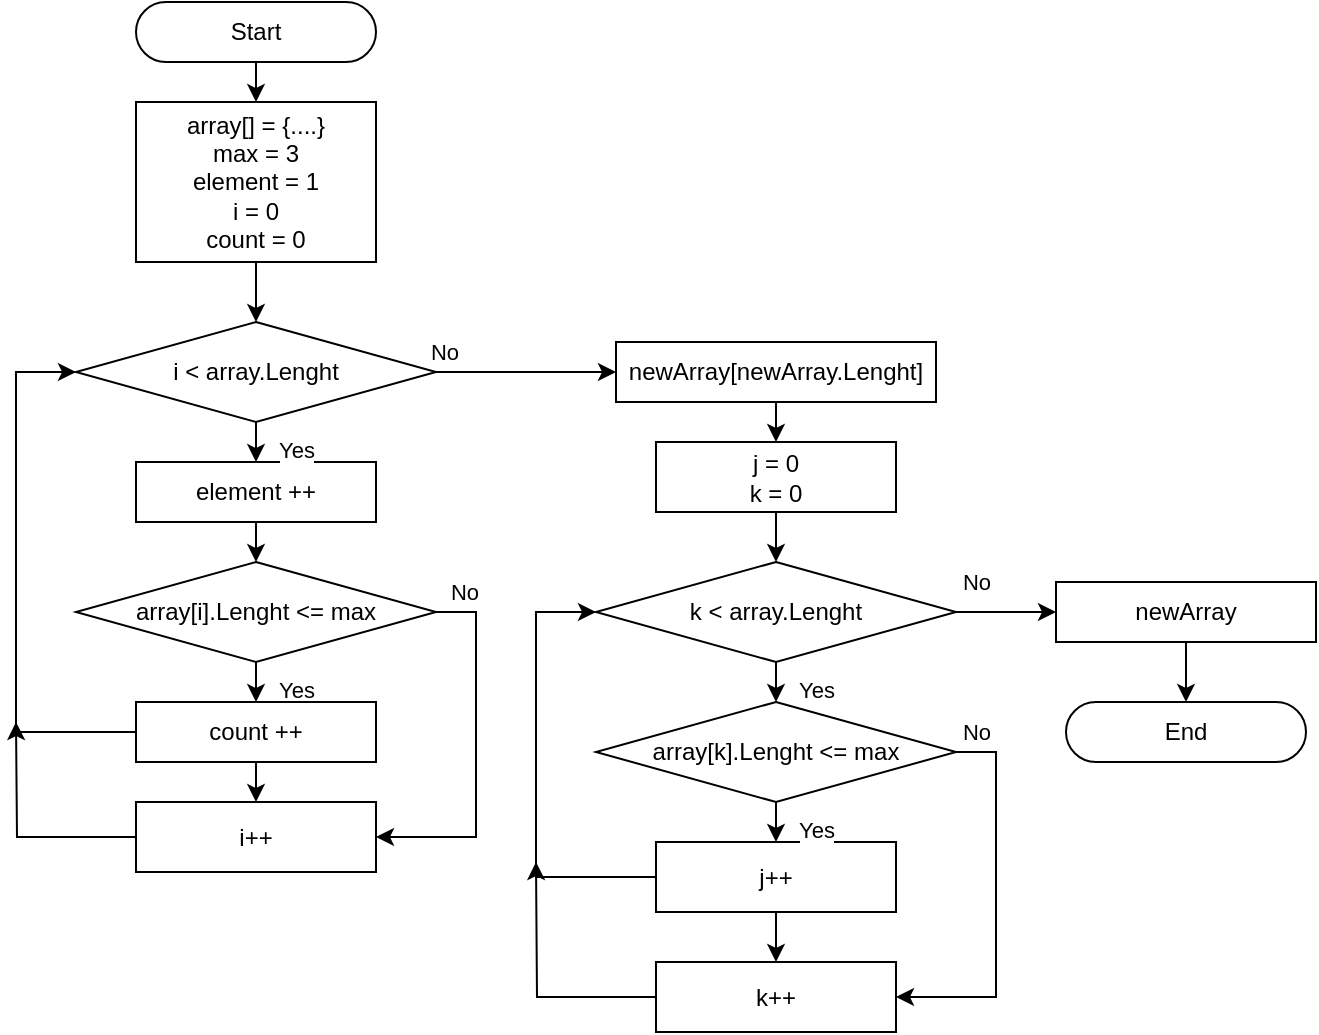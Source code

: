 <mxfile version="21.1.1" type="device">
  <diagram id="_OyL1b3BrPxCxe9C-KzJ" name="Total">
    <mxGraphModel dx="794" dy="740" grid="1" gridSize="10" guides="1" tooltips="1" connect="1" arrows="1" fold="1" page="1" pageScale="1" pageWidth="827" pageHeight="1169" math="0" shadow="0">
      <root>
        <mxCell id="0" />
        <mxCell id="1" parent="0" />
        <mxCell id="8tUfPZc901MP2YqABSOE-1" style="edgeStyle=orthogonalEdgeStyle;rounded=0;orthogonalLoop=1;jettySize=auto;html=1;exitX=0.5;exitY=1;exitDx=0;exitDy=0;entryX=0.5;entryY=0;entryDx=0;entryDy=0;" edge="1" parent="1" source="8tUfPZc901MP2YqABSOE-2" target="8tUfPZc901MP2YqABSOE-4">
          <mxGeometry relative="1" as="geometry" />
        </mxCell>
        <mxCell id="8tUfPZc901MP2YqABSOE-2" value="Start" style="rounded=1;whiteSpace=wrap;html=1;arcSize=50;" vertex="1" parent="1">
          <mxGeometry x="160" y="60" width="120" height="30" as="geometry" />
        </mxCell>
        <mxCell id="8tUfPZc901MP2YqABSOE-3" style="edgeStyle=orthogonalEdgeStyle;rounded=0;orthogonalLoop=1;jettySize=auto;html=1;exitX=0.5;exitY=1;exitDx=0;exitDy=0;entryX=0.5;entryY=0;entryDx=0;entryDy=0;" edge="1" parent="1" source="8tUfPZc901MP2YqABSOE-4" target="8tUfPZc901MP2YqABSOE-7">
          <mxGeometry relative="1" as="geometry" />
        </mxCell>
        <mxCell id="8tUfPZc901MP2YqABSOE-4" value="array[] = {....}&lt;br&gt;max = 3&lt;br&gt;element = 1&lt;br&gt;i = 0&lt;br&gt;count = 0" style="rounded=0;whiteSpace=wrap;html=1;" vertex="1" parent="1">
          <mxGeometry x="160" y="110" width="120" height="80" as="geometry" />
        </mxCell>
        <mxCell id="8tUfPZc901MP2YqABSOE-6" value="No" style="edgeStyle=orthogonalEdgeStyle;rounded=0;orthogonalLoop=1;jettySize=auto;html=1;exitX=1;exitY=0.5;exitDx=0;exitDy=0;" edge="1" parent="1" source="8tUfPZc901MP2YqABSOE-7">
          <mxGeometry x="-0.92" y="10" relative="1" as="geometry">
            <mxPoint x="400" y="245" as="targetPoint" />
            <Array as="points">
              <mxPoint x="390" y="245" />
              <mxPoint x="390" y="245" />
            </Array>
            <mxPoint as="offset" />
          </mxGeometry>
        </mxCell>
        <mxCell id="8tUfPZc901MP2YqABSOE-7" value="i &amp;lt; array.Lenght" style="rhombus;whiteSpace=wrap;html=1;" vertex="1" parent="1">
          <mxGeometry x="130" y="220" width="180" height="50" as="geometry" />
        </mxCell>
        <mxCell id="8tUfPZc901MP2YqABSOE-8" value="Yes" style="edgeStyle=orthogonalEdgeStyle;rounded=0;orthogonalLoop=1;jettySize=auto;html=1;exitX=0.5;exitY=1;exitDx=0;exitDy=0;entryX=0.5;entryY=0;entryDx=0;entryDy=0;" edge="1" parent="1" source="8tUfPZc901MP2YqABSOE-10" target="8tUfPZc901MP2YqABSOE-12">
          <mxGeometry x="0.333" y="20" relative="1" as="geometry">
            <mxPoint as="offset" />
          </mxGeometry>
        </mxCell>
        <mxCell id="8tUfPZc901MP2YqABSOE-9" value="No" style="edgeStyle=orthogonalEdgeStyle;rounded=0;orthogonalLoop=1;jettySize=auto;html=1;exitX=1;exitY=0.5;exitDx=0;exitDy=0;entryX=1;entryY=0.5;entryDx=0;entryDy=0;" edge="1" parent="1" source="8tUfPZc901MP2YqABSOE-10" target="8tUfPZc901MP2YqABSOE-14">
          <mxGeometry x="-0.852" y="10" relative="1" as="geometry">
            <mxPoint as="offset" />
          </mxGeometry>
        </mxCell>
        <mxCell id="8tUfPZc901MP2YqABSOE-10" value="array[i].Lenght &amp;lt;= max" style="rhombus;whiteSpace=wrap;html=1;" vertex="1" parent="1">
          <mxGeometry x="130" y="340" width="180" height="50" as="geometry" />
        </mxCell>
        <mxCell id="8tUfPZc901MP2YqABSOE-11" style="edgeStyle=orthogonalEdgeStyle;rounded=0;orthogonalLoop=1;jettySize=auto;html=1;exitX=0.5;exitY=1;exitDx=0;exitDy=0;entryX=0.5;entryY=0;entryDx=0;entryDy=0;" edge="1" parent="1" source="8tUfPZc901MP2YqABSOE-12" target="8tUfPZc901MP2YqABSOE-14">
          <mxGeometry relative="1" as="geometry" />
        </mxCell>
        <mxCell id="8tUfPZc901MP2YqABSOE-21" style="edgeStyle=orthogonalEdgeStyle;rounded=0;orthogonalLoop=1;jettySize=auto;html=1;exitX=0;exitY=0.5;exitDx=0;exitDy=0;entryX=0;entryY=0.5;entryDx=0;entryDy=0;" edge="1" parent="1" source="8tUfPZc901MP2YqABSOE-12" target="8tUfPZc901MP2YqABSOE-7">
          <mxGeometry relative="1" as="geometry">
            <Array as="points">
              <mxPoint x="100" y="425" />
              <mxPoint x="100" y="245" />
            </Array>
          </mxGeometry>
        </mxCell>
        <mxCell id="8tUfPZc901MP2YqABSOE-12" value="count ++" style="rounded=0;whiteSpace=wrap;html=1;" vertex="1" parent="1">
          <mxGeometry x="160" y="410" width="120" height="30" as="geometry" />
        </mxCell>
        <mxCell id="8tUfPZc901MP2YqABSOE-23" style="edgeStyle=orthogonalEdgeStyle;rounded=0;orthogonalLoop=1;jettySize=auto;html=1;exitX=0;exitY=0.5;exitDx=0;exitDy=0;" edge="1" parent="1" source="8tUfPZc901MP2YqABSOE-14">
          <mxGeometry relative="1" as="geometry">
            <mxPoint x="100" y="420" as="targetPoint" />
          </mxGeometry>
        </mxCell>
        <mxCell id="8tUfPZc901MP2YqABSOE-14" value="i++" style="rounded=0;whiteSpace=wrap;html=1;" vertex="1" parent="1">
          <mxGeometry x="160" y="460" width="120" height="35" as="geometry" />
        </mxCell>
        <mxCell id="8tUfPZc901MP2YqABSOE-24" value="k &amp;lt; array.Lenght" style="rhombus;whiteSpace=wrap;html=1;" vertex="1" parent="1">
          <mxGeometry x="390" y="340" width="180" height="50" as="geometry" />
        </mxCell>
        <mxCell id="8tUfPZc901MP2YqABSOE-47" style="edgeStyle=orthogonalEdgeStyle;rounded=0;orthogonalLoop=1;jettySize=auto;html=1;exitX=1;exitY=0.5;exitDx=0;exitDy=0;entryX=1;entryY=0.5;entryDx=0;entryDy=0;" edge="1" parent="1" source="8tUfPZc901MP2YqABSOE-25" target="8tUfPZc901MP2YqABSOE-43">
          <mxGeometry relative="1" as="geometry" />
        </mxCell>
        <mxCell id="8tUfPZc901MP2YqABSOE-48" value="No" style="edgeLabel;html=1;align=center;verticalAlign=middle;resizable=0;points=[];" vertex="1" connectable="0" parent="8tUfPZc901MP2YqABSOE-47">
          <mxGeometry x="0.018" y="-1" relative="1" as="geometry">
            <mxPoint x="-9" y="-88" as="offset" />
          </mxGeometry>
        </mxCell>
        <mxCell id="8tUfPZc901MP2YqABSOE-25" value="array[k].Lenght &amp;lt;= max" style="rhombus;whiteSpace=wrap;html=1;" vertex="1" parent="1">
          <mxGeometry x="390" y="410" width="180" height="50" as="geometry" />
        </mxCell>
        <mxCell id="8tUfPZc901MP2YqABSOE-28" style="edgeStyle=orthogonalEdgeStyle;rounded=0;orthogonalLoop=1;jettySize=auto;html=1;exitX=0.5;exitY=1;exitDx=0;exitDy=0;entryX=0.5;entryY=0;entryDx=0;entryDy=0;" edge="1" parent="1" source="8tUfPZc901MP2YqABSOE-26" target="8tUfPZc901MP2YqABSOE-10">
          <mxGeometry relative="1" as="geometry" />
        </mxCell>
        <mxCell id="8tUfPZc901MP2YqABSOE-26" value="element ++" style="rounded=0;whiteSpace=wrap;html=1;" vertex="1" parent="1">
          <mxGeometry x="160" y="290" width="120" height="30" as="geometry" />
        </mxCell>
        <mxCell id="8tUfPZc901MP2YqABSOE-31" style="edgeStyle=orthogonalEdgeStyle;rounded=0;orthogonalLoop=1;jettySize=auto;html=1;exitX=0.5;exitY=1;exitDx=0;exitDy=0;entryX=0.5;entryY=0;entryDx=0;entryDy=0;" edge="1" parent="1" source="8tUfPZc901MP2YqABSOE-29" target="8tUfPZc901MP2YqABSOE-30">
          <mxGeometry relative="1" as="geometry" />
        </mxCell>
        <mxCell id="8tUfPZc901MP2YqABSOE-29" value="newArray[newArray.Lenght]" style="rounded=0;whiteSpace=wrap;html=1;" vertex="1" parent="1">
          <mxGeometry x="400" y="230" width="160" height="30" as="geometry" />
        </mxCell>
        <mxCell id="8tUfPZc901MP2YqABSOE-32" style="edgeStyle=orthogonalEdgeStyle;rounded=0;orthogonalLoop=1;jettySize=auto;html=1;exitX=0.5;exitY=1;exitDx=0;exitDy=0;entryX=0.5;entryY=0;entryDx=0;entryDy=0;" edge="1" parent="1" source="8tUfPZc901MP2YqABSOE-30" target="8tUfPZc901MP2YqABSOE-24">
          <mxGeometry relative="1" as="geometry" />
        </mxCell>
        <mxCell id="8tUfPZc901MP2YqABSOE-30" value="j = 0&lt;br&gt;k = 0" style="rounded=0;whiteSpace=wrap;html=1;" vertex="1" parent="1">
          <mxGeometry x="420" y="280" width="120" height="35" as="geometry" />
        </mxCell>
        <mxCell id="8tUfPZc901MP2YqABSOE-36" value="Yes" style="edgeStyle=orthogonalEdgeStyle;rounded=0;orthogonalLoop=1;jettySize=auto;html=1;exitX=0.5;exitY=1;exitDx=0;exitDy=0;" edge="1" parent="1" source="8tUfPZc901MP2YqABSOE-7">
          <mxGeometry x="0.333" y="20" relative="1" as="geometry">
            <mxPoint x="420" y="100" as="sourcePoint" />
            <mxPoint x="220" y="290" as="targetPoint" />
            <mxPoint as="offset" />
          </mxGeometry>
        </mxCell>
        <mxCell id="8tUfPZc901MP2YqABSOE-38" value="Yes" style="edgeStyle=orthogonalEdgeStyle;rounded=0;orthogonalLoop=1;jettySize=auto;html=1;exitX=0.5;exitY=1;exitDx=0;exitDy=0;" edge="1" parent="1" source="8tUfPZc901MP2YqABSOE-24">
          <mxGeometry x="0.333" y="20" relative="1" as="geometry">
            <mxPoint x="500" y="110" as="sourcePoint" />
            <mxPoint x="480" y="410" as="targetPoint" />
            <mxPoint as="offset" />
          </mxGeometry>
        </mxCell>
        <mxCell id="8tUfPZc901MP2YqABSOE-44" style="edgeStyle=orthogonalEdgeStyle;rounded=0;orthogonalLoop=1;jettySize=auto;html=1;exitX=0.5;exitY=1;exitDx=0;exitDy=0;entryX=0.5;entryY=0;entryDx=0;entryDy=0;" edge="1" parent="1" source="8tUfPZc901MP2YqABSOE-39" target="8tUfPZc901MP2YqABSOE-43">
          <mxGeometry relative="1" as="geometry" />
        </mxCell>
        <mxCell id="8tUfPZc901MP2YqABSOE-45" style="edgeStyle=orthogonalEdgeStyle;rounded=0;orthogonalLoop=1;jettySize=auto;html=1;exitX=0;exitY=0.5;exitDx=0;exitDy=0;entryX=0;entryY=0.5;entryDx=0;entryDy=0;" edge="1" parent="1" source="8tUfPZc901MP2YqABSOE-39" target="8tUfPZc901MP2YqABSOE-24">
          <mxGeometry relative="1" as="geometry">
            <Array as="points">
              <mxPoint x="360" y="498" />
              <mxPoint x="360" y="365" />
            </Array>
          </mxGeometry>
        </mxCell>
        <mxCell id="8tUfPZc901MP2YqABSOE-39" value="j++" style="rounded=0;whiteSpace=wrap;html=1;" vertex="1" parent="1">
          <mxGeometry x="420" y="480" width="120" height="35" as="geometry" />
        </mxCell>
        <mxCell id="8tUfPZc901MP2YqABSOE-42" value="Yes" style="edgeStyle=orthogonalEdgeStyle;rounded=0;orthogonalLoop=1;jettySize=auto;html=1;exitX=0.5;exitY=1;exitDx=0;exitDy=0;" edge="1" parent="1" source="8tUfPZc901MP2YqABSOE-25">
          <mxGeometry x="0.333" y="20" relative="1" as="geometry">
            <mxPoint x="510" y="80" as="sourcePoint" />
            <mxPoint x="480" y="480" as="targetPoint" />
            <mxPoint as="offset" />
          </mxGeometry>
        </mxCell>
        <mxCell id="8tUfPZc901MP2YqABSOE-46" style="edgeStyle=orthogonalEdgeStyle;rounded=0;orthogonalLoop=1;jettySize=auto;html=1;exitX=0;exitY=0.5;exitDx=0;exitDy=0;" edge="1" parent="1" source="8tUfPZc901MP2YqABSOE-43">
          <mxGeometry relative="1" as="geometry">
            <mxPoint x="360" y="490" as="targetPoint" />
          </mxGeometry>
        </mxCell>
        <mxCell id="8tUfPZc901MP2YqABSOE-43" value="k++" style="rounded=0;whiteSpace=wrap;html=1;" vertex="1" parent="1">
          <mxGeometry x="420" y="540" width="120" height="35" as="geometry" />
        </mxCell>
        <mxCell id="8tUfPZc901MP2YqABSOE-54" style="edgeStyle=orthogonalEdgeStyle;rounded=0;orthogonalLoop=1;jettySize=auto;html=1;exitX=0.5;exitY=1;exitDx=0;exitDy=0;" edge="1" parent="1" source="8tUfPZc901MP2YqABSOE-49" target="8tUfPZc901MP2YqABSOE-53">
          <mxGeometry relative="1" as="geometry" />
        </mxCell>
        <mxCell id="8tUfPZc901MP2YqABSOE-49" value="newArray" style="rounded=0;whiteSpace=wrap;html=1;" vertex="1" parent="1">
          <mxGeometry x="620" y="350" width="130" height="30" as="geometry" />
        </mxCell>
        <mxCell id="8tUfPZc901MP2YqABSOE-52" value="No" style="edgeStyle=orthogonalEdgeStyle;rounded=0;orthogonalLoop=1;jettySize=auto;html=1;exitX=1;exitY=0.5;exitDx=0;exitDy=0;entryX=0;entryY=0.5;entryDx=0;entryDy=0;" edge="1" parent="1" source="8tUfPZc901MP2YqABSOE-24" target="8tUfPZc901MP2YqABSOE-49">
          <mxGeometry x="-0.6" y="15" relative="1" as="geometry">
            <mxPoint x="620" y="290" as="sourcePoint" />
            <mxPoint x="710" y="290" as="targetPoint" />
            <Array as="points">
              <mxPoint x="600" y="365" />
              <mxPoint x="600" y="365" />
            </Array>
            <mxPoint as="offset" />
          </mxGeometry>
        </mxCell>
        <mxCell id="8tUfPZc901MP2YqABSOE-53" value="End" style="rounded=1;whiteSpace=wrap;html=1;arcSize=50;" vertex="1" parent="1">
          <mxGeometry x="625" y="410" width="120" height="30" as="geometry" />
        </mxCell>
      </root>
    </mxGraphModel>
  </diagram>
</mxfile>
